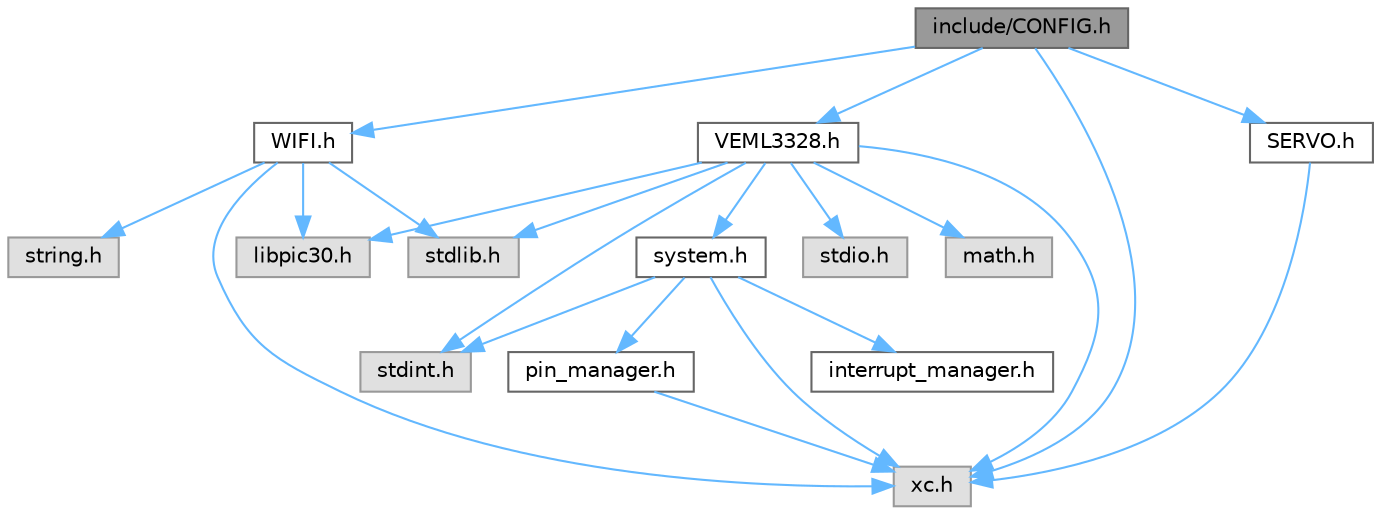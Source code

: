 digraph "include/CONFIG.h"
{
 // LATEX_PDF_SIZE
  bgcolor="transparent";
  edge [fontname=Helvetica,fontsize=10,labelfontname=Helvetica,labelfontsize=10];
  node [fontname=Helvetica,fontsize=10,shape=box,height=0.2,width=0.4];
  Node1 [id="Node000001",label="include/CONFIG.h",height=0.2,width=0.4,color="gray40", fillcolor="grey60", style="filled", fontcolor="black",tooltip=" "];
  Node1 -> Node2 [id="edge22_Node000001_Node000002",color="steelblue1",style="solid",tooltip=" "];
  Node2 [id="Node000002",label="xc.h",height=0.2,width=0.4,color="grey60", fillcolor="#E0E0E0", style="filled",tooltip=" "];
  Node1 -> Node3 [id="edge23_Node000001_Node000003",color="steelblue1",style="solid",tooltip=" "];
  Node3 [id="Node000003",label="VEML3328.h",height=0.2,width=0.4,color="grey40", fillcolor="white", style="filled",URL="$_v_e_m_l3328_8h.html",tooltip=" "];
  Node3 -> Node2 [id="edge24_Node000003_Node000002",color="steelblue1",style="solid",tooltip=" "];
  Node3 -> Node4 [id="edge25_Node000003_Node000004",color="steelblue1",style="solid",tooltip=" "];
  Node4 [id="Node000004",label="libpic30.h",height=0.2,width=0.4,color="grey60", fillcolor="#E0E0E0", style="filled",tooltip=" "];
  Node3 -> Node5 [id="edge26_Node000003_Node000005",color="steelblue1",style="solid",tooltip=" "];
  Node5 [id="Node000005",label="stdint.h",height=0.2,width=0.4,color="grey60", fillcolor="#E0E0E0", style="filled",tooltip=" "];
  Node3 -> Node6 [id="edge27_Node000003_Node000006",color="steelblue1",style="solid",tooltip=" "];
  Node6 [id="Node000006",label="stdio.h",height=0.2,width=0.4,color="grey60", fillcolor="#E0E0E0", style="filled",tooltip=" "];
  Node3 -> Node7 [id="edge28_Node000003_Node000007",color="steelblue1",style="solid",tooltip=" "];
  Node7 [id="Node000007",label="stdlib.h",height=0.2,width=0.4,color="grey60", fillcolor="#E0E0E0", style="filled",tooltip=" "];
  Node3 -> Node8 [id="edge29_Node000003_Node000008",color="steelblue1",style="solid",tooltip=" "];
  Node8 [id="Node000008",label="math.h",height=0.2,width=0.4,color="grey60", fillcolor="#E0E0E0", style="filled",tooltip=" "];
  Node3 -> Node9 [id="edge30_Node000003_Node000009",color="steelblue1",style="solid",tooltip=" "];
  Node9 [id="Node000009",label="system.h",height=0.2,width=0.4,color="grey40", fillcolor="white", style="filled",URL="$system_8h.html",tooltip=" "];
  Node9 -> Node2 [id="edge31_Node000009_Node000002",color="steelblue1",style="solid",tooltip=" "];
  Node9 -> Node5 [id="edge32_Node000009_Node000005",color="steelblue1",style="solid",tooltip=" "];
  Node9 -> Node10 [id="edge33_Node000009_Node000010",color="steelblue1",style="solid",tooltip=" "];
  Node10 [id="Node000010",label="pin_manager.h",height=0.2,width=0.4,color="grey40", fillcolor="white", style="filled",URL="$pin__manager_8h.html",tooltip=" "];
  Node10 -> Node2 [id="edge34_Node000010_Node000002",color="steelblue1",style="solid",tooltip=" "];
  Node9 -> Node11 [id="edge35_Node000009_Node000011",color="steelblue1",style="solid",tooltip=" "];
  Node11 [id="Node000011",label="interrupt_manager.h",height=0.2,width=0.4,color="grey40", fillcolor="white", style="filled",URL="$interrupt__manager_8h.html",tooltip=" "];
  Node1 -> Node12 [id="edge36_Node000001_Node000012",color="steelblue1",style="solid",tooltip=" "];
  Node12 [id="Node000012",label="WIFI.h",height=0.2,width=0.4,color="grey40", fillcolor="white", style="filled",URL="$_w_i_f_i_8h.html",tooltip="Header file for WiFi communication and control using ESP8266."];
  Node12 -> Node2 [id="edge37_Node000012_Node000002",color="steelblue1",style="solid",tooltip=" "];
  Node12 -> Node7 [id="edge38_Node000012_Node000007",color="steelblue1",style="solid",tooltip=" "];
  Node12 -> Node13 [id="edge39_Node000012_Node000013",color="steelblue1",style="solid",tooltip=" "];
  Node13 [id="Node000013",label="string.h",height=0.2,width=0.4,color="grey60", fillcolor="#E0E0E0", style="filled",tooltip=" "];
  Node12 -> Node4 [id="edge40_Node000012_Node000004",color="steelblue1",style="solid",tooltip=" "];
  Node1 -> Node14 [id="edge41_Node000001_Node000014",color="steelblue1",style="solid",tooltip=" "];
  Node14 [id="Node000014",label="SERVO.h",height=0.2,width=0.4,color="grey40", fillcolor="white", style="filled",URL="$_s_e_r_v_o_8h.html",tooltip=" "];
  Node14 -> Node2 [id="edge42_Node000014_Node000002",color="steelblue1",style="solid",tooltip=" "];
}
